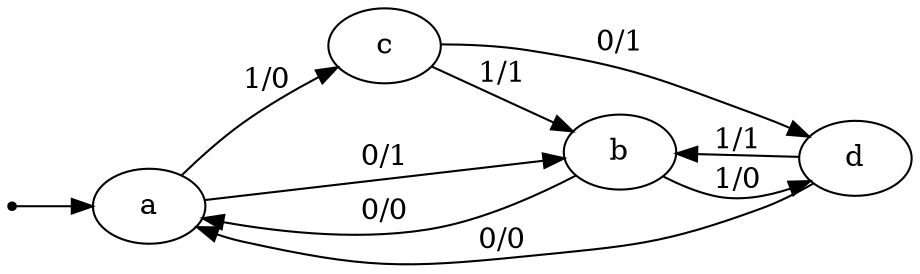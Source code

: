 digraph STG {
  rankdir=LR;

  INIT [shape=point];
  a [label="a"];
  b [label="b"];
  c [label="c"];
  d [label="d"];

  INIT -> a;
  a -> b [label="0/1"];
  a -> c [label="1/0"];
  b -> a [label="0/0"];
  b -> d [label="1/0"];
  c -> d [label="0/1"];
  c -> b [label="1/1"];
  d -> a [label="0/0"];
  d -> b [label="1/1"];
}